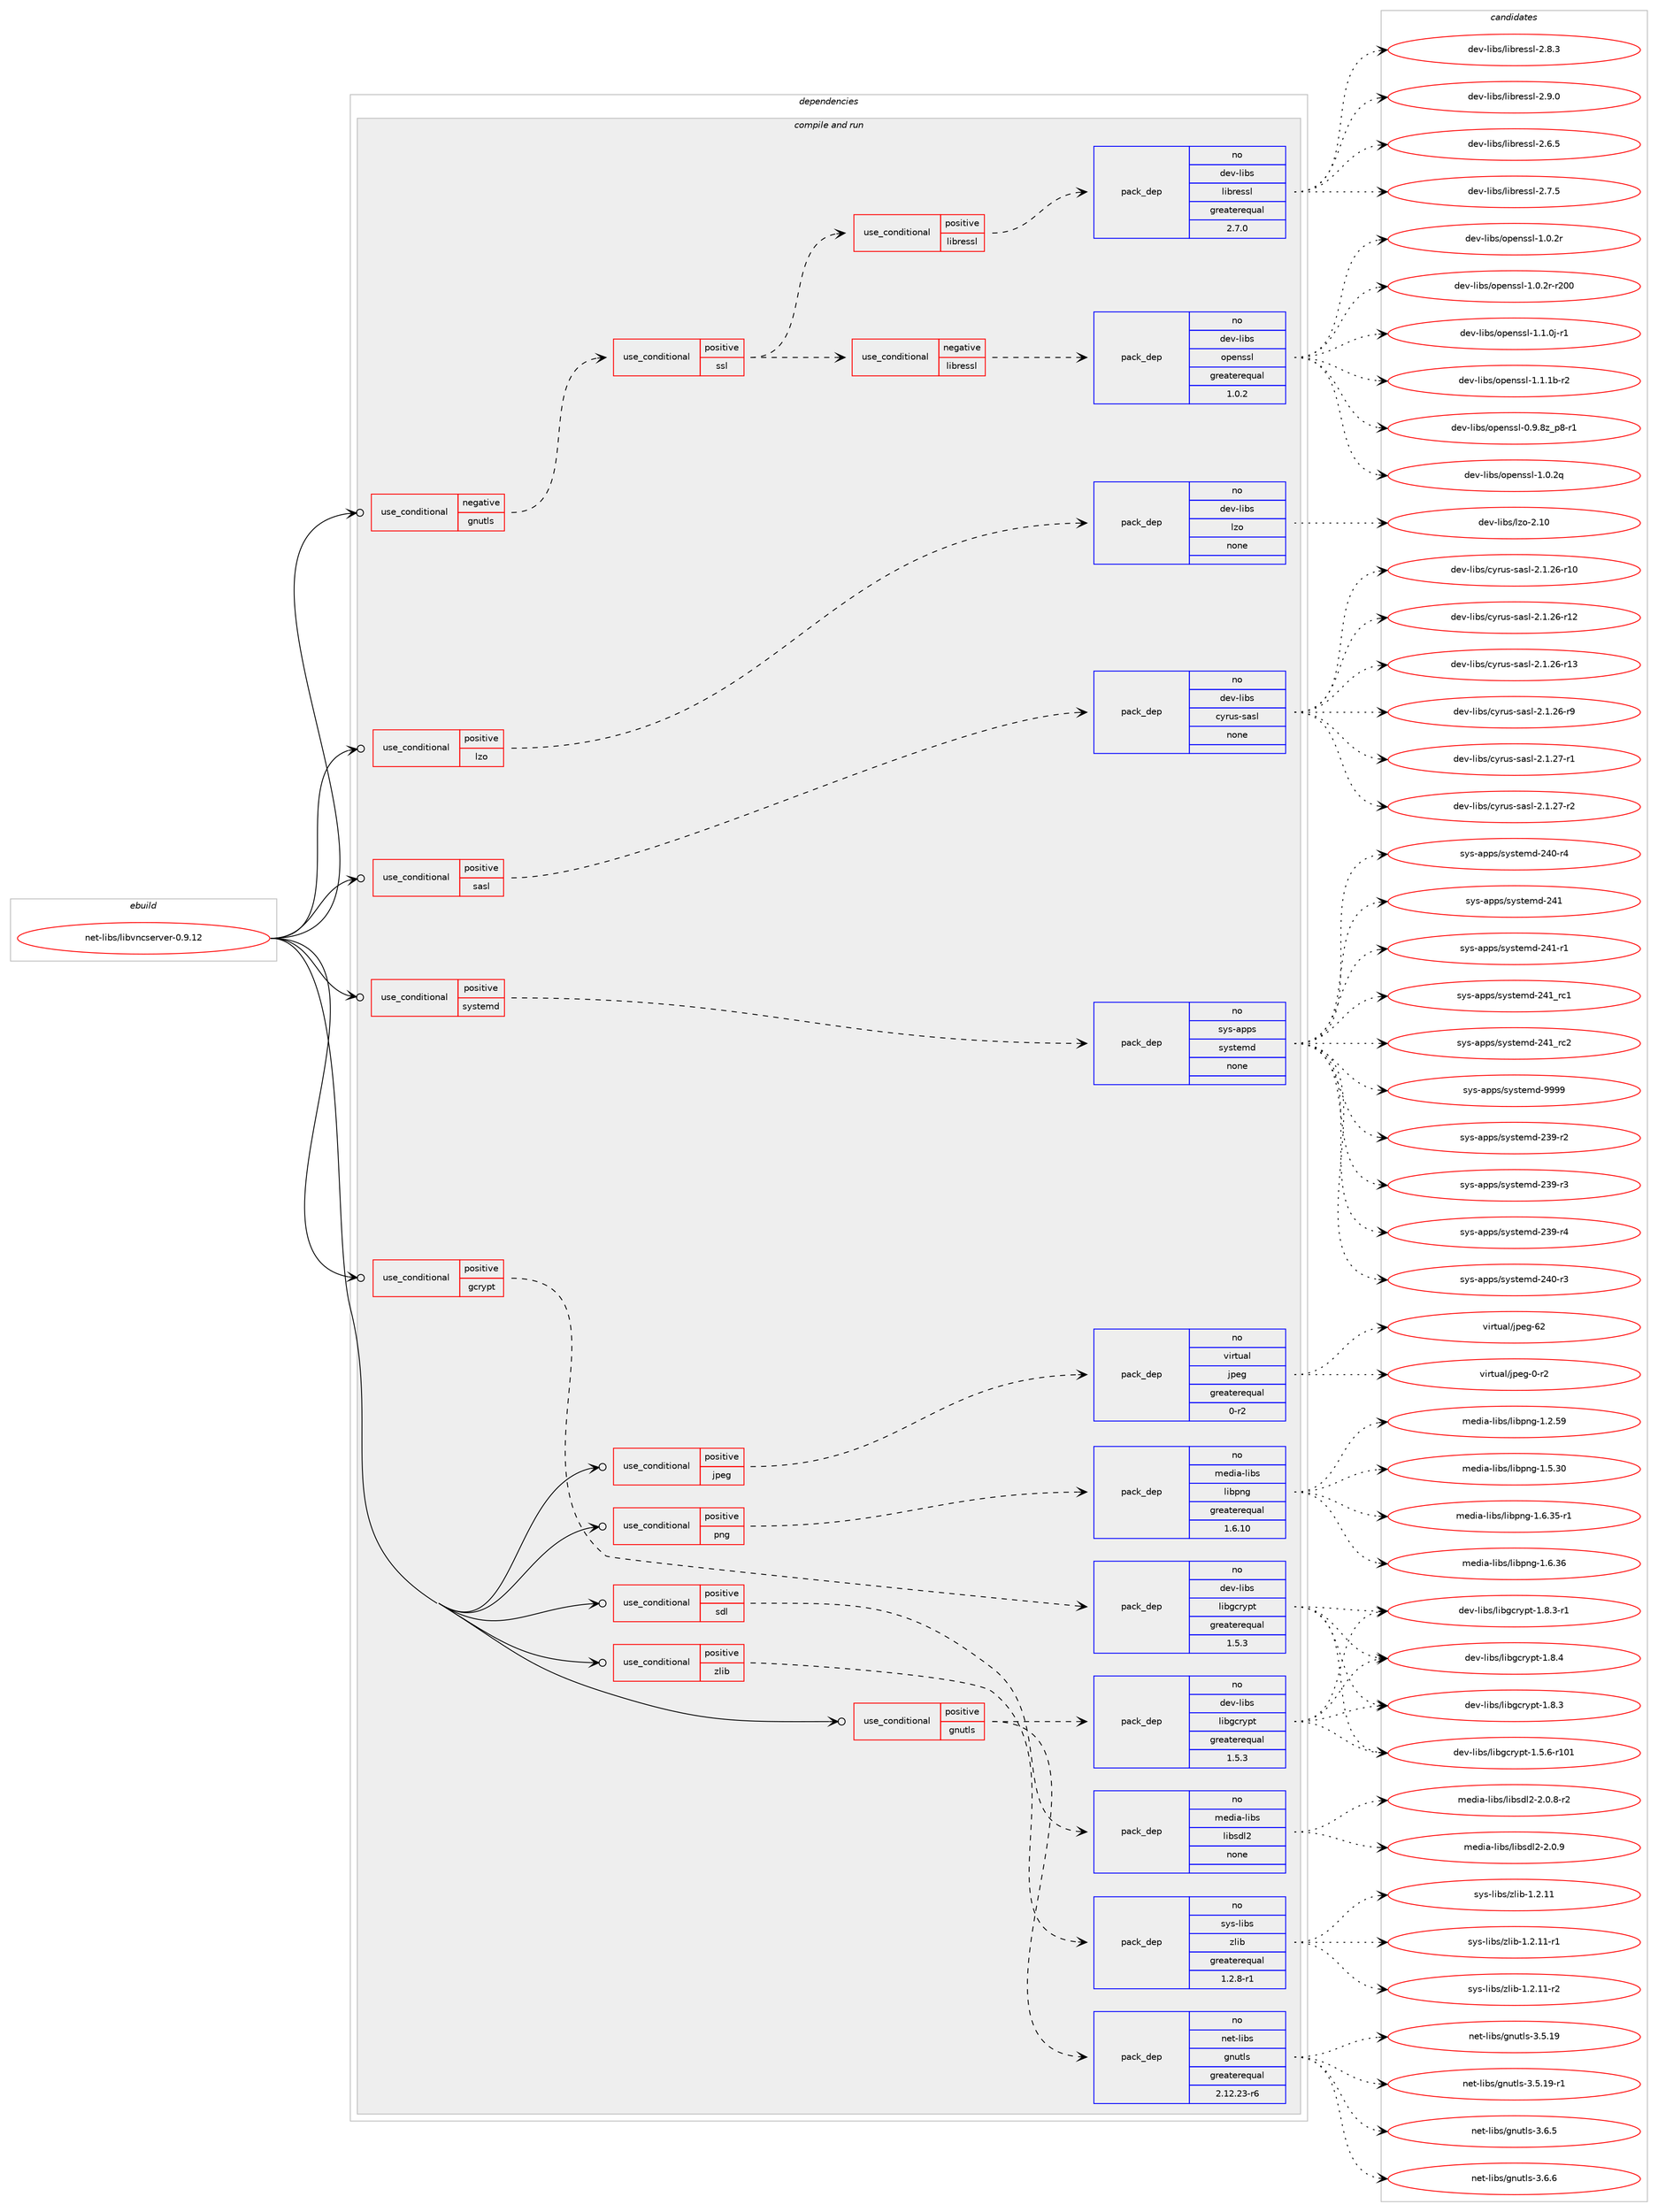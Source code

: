 digraph prolog {

# *************
# Graph options
# *************

newrank=true;
concentrate=true;
compound=true;
graph [rankdir=LR,fontname=Helvetica,fontsize=10,ranksep=1.5];#, ranksep=2.5, nodesep=0.2];
edge  [arrowhead=vee];
node  [fontname=Helvetica,fontsize=10];

# **********
# The ebuild
# **********

subgraph cluster_leftcol {
color=gray;
rank=same;
label=<<i>ebuild</i>>;
id [label="net-libs/libvncserver-0.9.12", color=red, width=4, href="../net-libs/libvncserver-0.9.12.svg"];
}

# ****************
# The dependencies
# ****************

subgraph cluster_midcol {
color=gray;
label=<<i>dependencies</i>>;
subgraph cluster_compile {
fillcolor="#eeeeee";
style=filled;
label=<<i>compile</i>>;
}
subgraph cluster_compileandrun {
fillcolor="#eeeeee";
style=filled;
label=<<i>compile and run</i>>;
subgraph cond446460 {
dependency1660902 [label=<<TABLE BORDER="0" CELLBORDER="1" CELLSPACING="0" CELLPADDING="4"><TR><TD ROWSPAN="3" CELLPADDING="10">use_conditional</TD></TR><TR><TD>negative</TD></TR><TR><TD>gnutls</TD></TR></TABLE>>, shape=none, color=red];
subgraph cond446461 {
dependency1660903 [label=<<TABLE BORDER="0" CELLBORDER="1" CELLSPACING="0" CELLPADDING="4"><TR><TD ROWSPAN="3" CELLPADDING="10">use_conditional</TD></TR><TR><TD>positive</TD></TR><TR><TD>ssl</TD></TR></TABLE>>, shape=none, color=red];
subgraph cond446462 {
dependency1660904 [label=<<TABLE BORDER="0" CELLBORDER="1" CELLSPACING="0" CELLPADDING="4"><TR><TD ROWSPAN="3" CELLPADDING="10">use_conditional</TD></TR><TR><TD>negative</TD></TR><TR><TD>libressl</TD></TR></TABLE>>, shape=none, color=red];
subgraph pack1187468 {
dependency1660905 [label=<<TABLE BORDER="0" CELLBORDER="1" CELLSPACING="0" CELLPADDING="4" WIDTH="220"><TR><TD ROWSPAN="6" CELLPADDING="30">pack_dep</TD></TR><TR><TD WIDTH="110">no</TD></TR><TR><TD>dev-libs</TD></TR><TR><TD>openssl</TD></TR><TR><TD>greaterequal</TD></TR><TR><TD>1.0.2</TD></TR></TABLE>>, shape=none, color=blue];
}
dependency1660904:e -> dependency1660905:w [weight=20,style="dashed",arrowhead="vee"];
}
dependency1660903:e -> dependency1660904:w [weight=20,style="dashed",arrowhead="vee"];
subgraph cond446463 {
dependency1660906 [label=<<TABLE BORDER="0" CELLBORDER="1" CELLSPACING="0" CELLPADDING="4"><TR><TD ROWSPAN="3" CELLPADDING="10">use_conditional</TD></TR><TR><TD>positive</TD></TR><TR><TD>libressl</TD></TR></TABLE>>, shape=none, color=red];
subgraph pack1187469 {
dependency1660907 [label=<<TABLE BORDER="0" CELLBORDER="1" CELLSPACING="0" CELLPADDING="4" WIDTH="220"><TR><TD ROWSPAN="6" CELLPADDING="30">pack_dep</TD></TR><TR><TD WIDTH="110">no</TD></TR><TR><TD>dev-libs</TD></TR><TR><TD>libressl</TD></TR><TR><TD>greaterequal</TD></TR><TR><TD>2.7.0</TD></TR></TABLE>>, shape=none, color=blue];
}
dependency1660906:e -> dependency1660907:w [weight=20,style="dashed",arrowhead="vee"];
}
dependency1660903:e -> dependency1660906:w [weight=20,style="dashed",arrowhead="vee"];
}
dependency1660902:e -> dependency1660903:w [weight=20,style="dashed",arrowhead="vee"];
}
id:e -> dependency1660902:w [weight=20,style="solid",arrowhead="odotvee"];
subgraph cond446464 {
dependency1660908 [label=<<TABLE BORDER="0" CELLBORDER="1" CELLSPACING="0" CELLPADDING="4"><TR><TD ROWSPAN="3" CELLPADDING="10">use_conditional</TD></TR><TR><TD>positive</TD></TR><TR><TD>gcrypt</TD></TR></TABLE>>, shape=none, color=red];
subgraph pack1187470 {
dependency1660909 [label=<<TABLE BORDER="0" CELLBORDER="1" CELLSPACING="0" CELLPADDING="4" WIDTH="220"><TR><TD ROWSPAN="6" CELLPADDING="30">pack_dep</TD></TR><TR><TD WIDTH="110">no</TD></TR><TR><TD>dev-libs</TD></TR><TR><TD>libgcrypt</TD></TR><TR><TD>greaterequal</TD></TR><TR><TD>1.5.3</TD></TR></TABLE>>, shape=none, color=blue];
}
dependency1660908:e -> dependency1660909:w [weight=20,style="dashed",arrowhead="vee"];
}
id:e -> dependency1660908:w [weight=20,style="solid",arrowhead="odotvee"];
subgraph cond446465 {
dependency1660910 [label=<<TABLE BORDER="0" CELLBORDER="1" CELLSPACING="0" CELLPADDING="4"><TR><TD ROWSPAN="3" CELLPADDING="10">use_conditional</TD></TR><TR><TD>positive</TD></TR><TR><TD>gnutls</TD></TR></TABLE>>, shape=none, color=red];
subgraph pack1187471 {
dependency1660911 [label=<<TABLE BORDER="0" CELLBORDER="1" CELLSPACING="0" CELLPADDING="4" WIDTH="220"><TR><TD ROWSPAN="6" CELLPADDING="30">pack_dep</TD></TR><TR><TD WIDTH="110">no</TD></TR><TR><TD>net-libs</TD></TR><TR><TD>gnutls</TD></TR><TR><TD>greaterequal</TD></TR><TR><TD>2.12.23-r6</TD></TR></TABLE>>, shape=none, color=blue];
}
dependency1660910:e -> dependency1660911:w [weight=20,style="dashed",arrowhead="vee"];
subgraph pack1187472 {
dependency1660912 [label=<<TABLE BORDER="0" CELLBORDER="1" CELLSPACING="0" CELLPADDING="4" WIDTH="220"><TR><TD ROWSPAN="6" CELLPADDING="30">pack_dep</TD></TR><TR><TD WIDTH="110">no</TD></TR><TR><TD>dev-libs</TD></TR><TR><TD>libgcrypt</TD></TR><TR><TD>greaterequal</TD></TR><TR><TD>1.5.3</TD></TR></TABLE>>, shape=none, color=blue];
}
dependency1660910:e -> dependency1660912:w [weight=20,style="dashed",arrowhead="vee"];
}
id:e -> dependency1660910:w [weight=20,style="solid",arrowhead="odotvee"];
subgraph cond446466 {
dependency1660913 [label=<<TABLE BORDER="0" CELLBORDER="1" CELLSPACING="0" CELLPADDING="4"><TR><TD ROWSPAN="3" CELLPADDING="10">use_conditional</TD></TR><TR><TD>positive</TD></TR><TR><TD>jpeg</TD></TR></TABLE>>, shape=none, color=red];
subgraph pack1187473 {
dependency1660914 [label=<<TABLE BORDER="0" CELLBORDER="1" CELLSPACING="0" CELLPADDING="4" WIDTH="220"><TR><TD ROWSPAN="6" CELLPADDING="30">pack_dep</TD></TR><TR><TD WIDTH="110">no</TD></TR><TR><TD>virtual</TD></TR><TR><TD>jpeg</TD></TR><TR><TD>greaterequal</TD></TR><TR><TD>0-r2</TD></TR></TABLE>>, shape=none, color=blue];
}
dependency1660913:e -> dependency1660914:w [weight=20,style="dashed",arrowhead="vee"];
}
id:e -> dependency1660913:w [weight=20,style="solid",arrowhead="odotvee"];
subgraph cond446467 {
dependency1660915 [label=<<TABLE BORDER="0" CELLBORDER="1" CELLSPACING="0" CELLPADDING="4"><TR><TD ROWSPAN="3" CELLPADDING="10">use_conditional</TD></TR><TR><TD>positive</TD></TR><TR><TD>lzo</TD></TR></TABLE>>, shape=none, color=red];
subgraph pack1187474 {
dependency1660916 [label=<<TABLE BORDER="0" CELLBORDER="1" CELLSPACING="0" CELLPADDING="4" WIDTH="220"><TR><TD ROWSPAN="6" CELLPADDING="30">pack_dep</TD></TR><TR><TD WIDTH="110">no</TD></TR><TR><TD>dev-libs</TD></TR><TR><TD>lzo</TD></TR><TR><TD>none</TD></TR><TR><TD></TD></TR></TABLE>>, shape=none, color=blue];
}
dependency1660915:e -> dependency1660916:w [weight=20,style="dashed",arrowhead="vee"];
}
id:e -> dependency1660915:w [weight=20,style="solid",arrowhead="odotvee"];
subgraph cond446468 {
dependency1660917 [label=<<TABLE BORDER="0" CELLBORDER="1" CELLSPACING="0" CELLPADDING="4"><TR><TD ROWSPAN="3" CELLPADDING="10">use_conditional</TD></TR><TR><TD>positive</TD></TR><TR><TD>png</TD></TR></TABLE>>, shape=none, color=red];
subgraph pack1187475 {
dependency1660918 [label=<<TABLE BORDER="0" CELLBORDER="1" CELLSPACING="0" CELLPADDING="4" WIDTH="220"><TR><TD ROWSPAN="6" CELLPADDING="30">pack_dep</TD></TR><TR><TD WIDTH="110">no</TD></TR><TR><TD>media-libs</TD></TR><TR><TD>libpng</TD></TR><TR><TD>greaterequal</TD></TR><TR><TD>1.6.10</TD></TR></TABLE>>, shape=none, color=blue];
}
dependency1660917:e -> dependency1660918:w [weight=20,style="dashed",arrowhead="vee"];
}
id:e -> dependency1660917:w [weight=20,style="solid",arrowhead="odotvee"];
subgraph cond446469 {
dependency1660919 [label=<<TABLE BORDER="0" CELLBORDER="1" CELLSPACING="0" CELLPADDING="4"><TR><TD ROWSPAN="3" CELLPADDING="10">use_conditional</TD></TR><TR><TD>positive</TD></TR><TR><TD>sasl</TD></TR></TABLE>>, shape=none, color=red];
subgraph pack1187476 {
dependency1660920 [label=<<TABLE BORDER="0" CELLBORDER="1" CELLSPACING="0" CELLPADDING="4" WIDTH="220"><TR><TD ROWSPAN="6" CELLPADDING="30">pack_dep</TD></TR><TR><TD WIDTH="110">no</TD></TR><TR><TD>dev-libs</TD></TR><TR><TD>cyrus-sasl</TD></TR><TR><TD>none</TD></TR><TR><TD></TD></TR></TABLE>>, shape=none, color=blue];
}
dependency1660919:e -> dependency1660920:w [weight=20,style="dashed",arrowhead="vee"];
}
id:e -> dependency1660919:w [weight=20,style="solid",arrowhead="odotvee"];
subgraph cond446470 {
dependency1660921 [label=<<TABLE BORDER="0" CELLBORDER="1" CELLSPACING="0" CELLPADDING="4"><TR><TD ROWSPAN="3" CELLPADDING="10">use_conditional</TD></TR><TR><TD>positive</TD></TR><TR><TD>sdl</TD></TR></TABLE>>, shape=none, color=red];
subgraph pack1187477 {
dependency1660922 [label=<<TABLE BORDER="0" CELLBORDER="1" CELLSPACING="0" CELLPADDING="4" WIDTH="220"><TR><TD ROWSPAN="6" CELLPADDING="30">pack_dep</TD></TR><TR><TD WIDTH="110">no</TD></TR><TR><TD>media-libs</TD></TR><TR><TD>libsdl2</TD></TR><TR><TD>none</TD></TR><TR><TD></TD></TR></TABLE>>, shape=none, color=blue];
}
dependency1660921:e -> dependency1660922:w [weight=20,style="dashed",arrowhead="vee"];
}
id:e -> dependency1660921:w [weight=20,style="solid",arrowhead="odotvee"];
subgraph cond446471 {
dependency1660923 [label=<<TABLE BORDER="0" CELLBORDER="1" CELLSPACING="0" CELLPADDING="4"><TR><TD ROWSPAN="3" CELLPADDING="10">use_conditional</TD></TR><TR><TD>positive</TD></TR><TR><TD>systemd</TD></TR></TABLE>>, shape=none, color=red];
subgraph pack1187478 {
dependency1660924 [label=<<TABLE BORDER="0" CELLBORDER="1" CELLSPACING="0" CELLPADDING="4" WIDTH="220"><TR><TD ROWSPAN="6" CELLPADDING="30">pack_dep</TD></TR><TR><TD WIDTH="110">no</TD></TR><TR><TD>sys-apps</TD></TR><TR><TD>systemd</TD></TR><TR><TD>none</TD></TR><TR><TD></TD></TR></TABLE>>, shape=none, color=blue];
}
dependency1660923:e -> dependency1660924:w [weight=20,style="dashed",arrowhead="vee"];
}
id:e -> dependency1660923:w [weight=20,style="solid",arrowhead="odotvee"];
subgraph cond446472 {
dependency1660925 [label=<<TABLE BORDER="0" CELLBORDER="1" CELLSPACING="0" CELLPADDING="4"><TR><TD ROWSPAN="3" CELLPADDING="10">use_conditional</TD></TR><TR><TD>positive</TD></TR><TR><TD>zlib</TD></TR></TABLE>>, shape=none, color=red];
subgraph pack1187479 {
dependency1660926 [label=<<TABLE BORDER="0" CELLBORDER="1" CELLSPACING="0" CELLPADDING="4" WIDTH="220"><TR><TD ROWSPAN="6" CELLPADDING="30">pack_dep</TD></TR><TR><TD WIDTH="110">no</TD></TR><TR><TD>sys-libs</TD></TR><TR><TD>zlib</TD></TR><TR><TD>greaterequal</TD></TR><TR><TD>1.2.8-r1</TD></TR></TABLE>>, shape=none, color=blue];
}
dependency1660925:e -> dependency1660926:w [weight=20,style="dashed",arrowhead="vee"];
}
id:e -> dependency1660925:w [weight=20,style="solid",arrowhead="odotvee"];
}
subgraph cluster_run {
fillcolor="#eeeeee";
style=filled;
label=<<i>run</i>>;
}
}

# **************
# The candidates
# **************

subgraph cluster_choices {
rank=same;
color=gray;
label=<<i>candidates</i>>;

subgraph choice1187468 {
color=black;
nodesep=1;
choice10010111845108105981154711111210111011511510845484657465612295112564511449 [label="dev-libs/openssl-0.9.8z_p8-r1", color=red, width=4,href="../dev-libs/openssl-0.9.8z_p8-r1.svg"];
choice100101118451081059811547111112101110115115108454946484650113 [label="dev-libs/openssl-1.0.2q", color=red, width=4,href="../dev-libs/openssl-1.0.2q.svg"];
choice100101118451081059811547111112101110115115108454946484650114 [label="dev-libs/openssl-1.0.2r", color=red, width=4,href="../dev-libs/openssl-1.0.2r.svg"];
choice10010111845108105981154711111210111011511510845494648465011445114504848 [label="dev-libs/openssl-1.0.2r-r200", color=red, width=4,href="../dev-libs/openssl-1.0.2r-r200.svg"];
choice1001011184510810598115471111121011101151151084549464946481064511449 [label="dev-libs/openssl-1.1.0j-r1", color=red, width=4,href="../dev-libs/openssl-1.1.0j-r1.svg"];
choice100101118451081059811547111112101110115115108454946494649984511450 [label="dev-libs/openssl-1.1.1b-r2", color=red, width=4,href="../dev-libs/openssl-1.1.1b-r2.svg"];
dependency1660905:e -> choice10010111845108105981154711111210111011511510845484657465612295112564511449:w [style=dotted,weight="100"];
dependency1660905:e -> choice100101118451081059811547111112101110115115108454946484650113:w [style=dotted,weight="100"];
dependency1660905:e -> choice100101118451081059811547111112101110115115108454946484650114:w [style=dotted,weight="100"];
dependency1660905:e -> choice10010111845108105981154711111210111011511510845494648465011445114504848:w [style=dotted,weight="100"];
dependency1660905:e -> choice1001011184510810598115471111121011101151151084549464946481064511449:w [style=dotted,weight="100"];
dependency1660905:e -> choice100101118451081059811547111112101110115115108454946494649984511450:w [style=dotted,weight="100"];
}
subgraph choice1187469 {
color=black;
nodesep=1;
choice10010111845108105981154710810598114101115115108455046544653 [label="dev-libs/libressl-2.6.5", color=red, width=4,href="../dev-libs/libressl-2.6.5.svg"];
choice10010111845108105981154710810598114101115115108455046554653 [label="dev-libs/libressl-2.7.5", color=red, width=4,href="../dev-libs/libressl-2.7.5.svg"];
choice10010111845108105981154710810598114101115115108455046564651 [label="dev-libs/libressl-2.8.3", color=red, width=4,href="../dev-libs/libressl-2.8.3.svg"];
choice10010111845108105981154710810598114101115115108455046574648 [label="dev-libs/libressl-2.9.0", color=red, width=4,href="../dev-libs/libressl-2.9.0.svg"];
dependency1660907:e -> choice10010111845108105981154710810598114101115115108455046544653:w [style=dotted,weight="100"];
dependency1660907:e -> choice10010111845108105981154710810598114101115115108455046554653:w [style=dotted,weight="100"];
dependency1660907:e -> choice10010111845108105981154710810598114101115115108455046564651:w [style=dotted,weight="100"];
dependency1660907:e -> choice10010111845108105981154710810598114101115115108455046574648:w [style=dotted,weight="100"];
}
subgraph choice1187470 {
color=black;
nodesep=1;
choice100101118451081059811547108105981039911412111211645494653465445114494849 [label="dev-libs/libgcrypt-1.5.6-r101", color=red, width=4,href="../dev-libs/libgcrypt-1.5.6-r101.svg"];
choice1001011184510810598115471081059810399114121112116454946564651 [label="dev-libs/libgcrypt-1.8.3", color=red, width=4,href="../dev-libs/libgcrypt-1.8.3.svg"];
choice10010111845108105981154710810598103991141211121164549465646514511449 [label="dev-libs/libgcrypt-1.8.3-r1", color=red, width=4,href="../dev-libs/libgcrypt-1.8.3-r1.svg"];
choice1001011184510810598115471081059810399114121112116454946564652 [label="dev-libs/libgcrypt-1.8.4", color=red, width=4,href="../dev-libs/libgcrypt-1.8.4.svg"];
dependency1660909:e -> choice100101118451081059811547108105981039911412111211645494653465445114494849:w [style=dotted,weight="100"];
dependency1660909:e -> choice1001011184510810598115471081059810399114121112116454946564651:w [style=dotted,weight="100"];
dependency1660909:e -> choice10010111845108105981154710810598103991141211121164549465646514511449:w [style=dotted,weight="100"];
dependency1660909:e -> choice1001011184510810598115471081059810399114121112116454946564652:w [style=dotted,weight="100"];
}
subgraph choice1187471 {
color=black;
nodesep=1;
choice11010111645108105981154710311011711610811545514653464957 [label="net-libs/gnutls-3.5.19", color=red, width=4,href="../net-libs/gnutls-3.5.19.svg"];
choice110101116451081059811547103110117116108115455146534649574511449 [label="net-libs/gnutls-3.5.19-r1", color=red, width=4,href="../net-libs/gnutls-3.5.19-r1.svg"];
choice110101116451081059811547103110117116108115455146544653 [label="net-libs/gnutls-3.6.5", color=red, width=4,href="../net-libs/gnutls-3.6.5.svg"];
choice110101116451081059811547103110117116108115455146544654 [label="net-libs/gnutls-3.6.6", color=red, width=4,href="../net-libs/gnutls-3.6.6.svg"];
dependency1660911:e -> choice11010111645108105981154710311011711610811545514653464957:w [style=dotted,weight="100"];
dependency1660911:e -> choice110101116451081059811547103110117116108115455146534649574511449:w [style=dotted,weight="100"];
dependency1660911:e -> choice110101116451081059811547103110117116108115455146544653:w [style=dotted,weight="100"];
dependency1660911:e -> choice110101116451081059811547103110117116108115455146544654:w [style=dotted,weight="100"];
}
subgraph choice1187472 {
color=black;
nodesep=1;
choice100101118451081059811547108105981039911412111211645494653465445114494849 [label="dev-libs/libgcrypt-1.5.6-r101", color=red, width=4,href="../dev-libs/libgcrypt-1.5.6-r101.svg"];
choice1001011184510810598115471081059810399114121112116454946564651 [label="dev-libs/libgcrypt-1.8.3", color=red, width=4,href="../dev-libs/libgcrypt-1.8.3.svg"];
choice10010111845108105981154710810598103991141211121164549465646514511449 [label="dev-libs/libgcrypt-1.8.3-r1", color=red, width=4,href="../dev-libs/libgcrypt-1.8.3-r1.svg"];
choice1001011184510810598115471081059810399114121112116454946564652 [label="dev-libs/libgcrypt-1.8.4", color=red, width=4,href="../dev-libs/libgcrypt-1.8.4.svg"];
dependency1660912:e -> choice100101118451081059811547108105981039911412111211645494653465445114494849:w [style=dotted,weight="100"];
dependency1660912:e -> choice1001011184510810598115471081059810399114121112116454946564651:w [style=dotted,weight="100"];
dependency1660912:e -> choice10010111845108105981154710810598103991141211121164549465646514511449:w [style=dotted,weight="100"];
dependency1660912:e -> choice1001011184510810598115471081059810399114121112116454946564652:w [style=dotted,weight="100"];
}
subgraph choice1187473 {
color=black;
nodesep=1;
choice118105114116117971084710611210110345484511450 [label="virtual/jpeg-0-r2", color=red, width=4,href="../virtual/jpeg-0-r2.svg"];
choice1181051141161179710847106112101103455450 [label="virtual/jpeg-62", color=red, width=4,href="../virtual/jpeg-62.svg"];
dependency1660914:e -> choice118105114116117971084710611210110345484511450:w [style=dotted,weight="100"];
dependency1660914:e -> choice1181051141161179710847106112101103455450:w [style=dotted,weight="100"];
}
subgraph choice1187474 {
color=black;
nodesep=1;
choice1001011184510810598115471081221114550464948 [label="dev-libs/lzo-2.10", color=red, width=4,href="../dev-libs/lzo-2.10.svg"];
dependency1660916:e -> choice1001011184510810598115471081221114550464948:w [style=dotted,weight="100"];
}
subgraph choice1187475 {
color=black;
nodesep=1;
choice109101100105974510810598115471081059811211010345494650465357 [label="media-libs/libpng-1.2.59", color=red, width=4,href="../media-libs/libpng-1.2.59.svg"];
choice109101100105974510810598115471081059811211010345494653465148 [label="media-libs/libpng-1.5.30", color=red, width=4,href="../media-libs/libpng-1.5.30.svg"];
choice1091011001059745108105981154710810598112110103454946544651534511449 [label="media-libs/libpng-1.6.35-r1", color=red, width=4,href="../media-libs/libpng-1.6.35-r1.svg"];
choice109101100105974510810598115471081059811211010345494654465154 [label="media-libs/libpng-1.6.36", color=red, width=4,href="../media-libs/libpng-1.6.36.svg"];
dependency1660918:e -> choice109101100105974510810598115471081059811211010345494650465357:w [style=dotted,weight="100"];
dependency1660918:e -> choice109101100105974510810598115471081059811211010345494653465148:w [style=dotted,weight="100"];
dependency1660918:e -> choice1091011001059745108105981154710810598112110103454946544651534511449:w [style=dotted,weight="100"];
dependency1660918:e -> choice109101100105974510810598115471081059811211010345494654465154:w [style=dotted,weight="100"];
}
subgraph choice1187476 {
color=black;
nodesep=1;
choice10010111845108105981154799121114117115451159711510845504649465054451144948 [label="dev-libs/cyrus-sasl-2.1.26-r10", color=red, width=4,href="../dev-libs/cyrus-sasl-2.1.26-r10.svg"];
choice10010111845108105981154799121114117115451159711510845504649465054451144950 [label="dev-libs/cyrus-sasl-2.1.26-r12", color=red, width=4,href="../dev-libs/cyrus-sasl-2.1.26-r12.svg"];
choice10010111845108105981154799121114117115451159711510845504649465054451144951 [label="dev-libs/cyrus-sasl-2.1.26-r13", color=red, width=4,href="../dev-libs/cyrus-sasl-2.1.26-r13.svg"];
choice100101118451081059811547991211141171154511597115108455046494650544511457 [label="dev-libs/cyrus-sasl-2.1.26-r9", color=red, width=4,href="../dev-libs/cyrus-sasl-2.1.26-r9.svg"];
choice100101118451081059811547991211141171154511597115108455046494650554511449 [label="dev-libs/cyrus-sasl-2.1.27-r1", color=red, width=4,href="../dev-libs/cyrus-sasl-2.1.27-r1.svg"];
choice100101118451081059811547991211141171154511597115108455046494650554511450 [label="dev-libs/cyrus-sasl-2.1.27-r2", color=red, width=4,href="../dev-libs/cyrus-sasl-2.1.27-r2.svg"];
dependency1660920:e -> choice10010111845108105981154799121114117115451159711510845504649465054451144948:w [style=dotted,weight="100"];
dependency1660920:e -> choice10010111845108105981154799121114117115451159711510845504649465054451144950:w [style=dotted,weight="100"];
dependency1660920:e -> choice10010111845108105981154799121114117115451159711510845504649465054451144951:w [style=dotted,weight="100"];
dependency1660920:e -> choice100101118451081059811547991211141171154511597115108455046494650544511457:w [style=dotted,weight="100"];
dependency1660920:e -> choice100101118451081059811547991211141171154511597115108455046494650554511449:w [style=dotted,weight="100"];
dependency1660920:e -> choice100101118451081059811547991211141171154511597115108455046494650554511450:w [style=dotted,weight="100"];
}
subgraph choice1187477 {
color=black;
nodesep=1;
choice1091011001059745108105981154710810598115100108504550464846564511450 [label="media-libs/libsdl2-2.0.8-r2", color=red, width=4,href="../media-libs/libsdl2-2.0.8-r2.svg"];
choice109101100105974510810598115471081059811510010850455046484657 [label="media-libs/libsdl2-2.0.9", color=red, width=4,href="../media-libs/libsdl2-2.0.9.svg"];
dependency1660922:e -> choice1091011001059745108105981154710810598115100108504550464846564511450:w [style=dotted,weight="100"];
dependency1660922:e -> choice109101100105974510810598115471081059811510010850455046484657:w [style=dotted,weight="100"];
}
subgraph choice1187478 {
color=black;
nodesep=1;
choice115121115459711211211547115121115116101109100455051574511450 [label="sys-apps/systemd-239-r2", color=red, width=4,href="../sys-apps/systemd-239-r2.svg"];
choice115121115459711211211547115121115116101109100455051574511451 [label="sys-apps/systemd-239-r3", color=red, width=4,href="../sys-apps/systemd-239-r3.svg"];
choice115121115459711211211547115121115116101109100455051574511452 [label="sys-apps/systemd-239-r4", color=red, width=4,href="../sys-apps/systemd-239-r4.svg"];
choice115121115459711211211547115121115116101109100455052484511451 [label="sys-apps/systemd-240-r3", color=red, width=4,href="../sys-apps/systemd-240-r3.svg"];
choice115121115459711211211547115121115116101109100455052484511452 [label="sys-apps/systemd-240-r4", color=red, width=4,href="../sys-apps/systemd-240-r4.svg"];
choice11512111545971121121154711512111511610110910045505249 [label="sys-apps/systemd-241", color=red, width=4,href="../sys-apps/systemd-241.svg"];
choice115121115459711211211547115121115116101109100455052494511449 [label="sys-apps/systemd-241-r1", color=red, width=4,href="../sys-apps/systemd-241-r1.svg"];
choice11512111545971121121154711512111511610110910045505249951149949 [label="sys-apps/systemd-241_rc1", color=red, width=4,href="../sys-apps/systemd-241_rc1.svg"];
choice11512111545971121121154711512111511610110910045505249951149950 [label="sys-apps/systemd-241_rc2", color=red, width=4,href="../sys-apps/systemd-241_rc2.svg"];
choice1151211154597112112115471151211151161011091004557575757 [label="sys-apps/systemd-9999", color=red, width=4,href="../sys-apps/systemd-9999.svg"];
dependency1660924:e -> choice115121115459711211211547115121115116101109100455051574511450:w [style=dotted,weight="100"];
dependency1660924:e -> choice115121115459711211211547115121115116101109100455051574511451:w [style=dotted,weight="100"];
dependency1660924:e -> choice115121115459711211211547115121115116101109100455051574511452:w [style=dotted,weight="100"];
dependency1660924:e -> choice115121115459711211211547115121115116101109100455052484511451:w [style=dotted,weight="100"];
dependency1660924:e -> choice115121115459711211211547115121115116101109100455052484511452:w [style=dotted,weight="100"];
dependency1660924:e -> choice11512111545971121121154711512111511610110910045505249:w [style=dotted,weight="100"];
dependency1660924:e -> choice115121115459711211211547115121115116101109100455052494511449:w [style=dotted,weight="100"];
dependency1660924:e -> choice11512111545971121121154711512111511610110910045505249951149949:w [style=dotted,weight="100"];
dependency1660924:e -> choice11512111545971121121154711512111511610110910045505249951149950:w [style=dotted,weight="100"];
dependency1660924:e -> choice1151211154597112112115471151211151161011091004557575757:w [style=dotted,weight="100"];
}
subgraph choice1187479 {
color=black;
nodesep=1;
choice1151211154510810598115471221081059845494650464949 [label="sys-libs/zlib-1.2.11", color=red, width=4,href="../sys-libs/zlib-1.2.11.svg"];
choice11512111545108105981154712210810598454946504649494511449 [label="sys-libs/zlib-1.2.11-r1", color=red, width=4,href="../sys-libs/zlib-1.2.11-r1.svg"];
choice11512111545108105981154712210810598454946504649494511450 [label="sys-libs/zlib-1.2.11-r2", color=red, width=4,href="../sys-libs/zlib-1.2.11-r2.svg"];
dependency1660926:e -> choice1151211154510810598115471221081059845494650464949:w [style=dotted,weight="100"];
dependency1660926:e -> choice11512111545108105981154712210810598454946504649494511449:w [style=dotted,weight="100"];
dependency1660926:e -> choice11512111545108105981154712210810598454946504649494511450:w [style=dotted,weight="100"];
}
}

}
